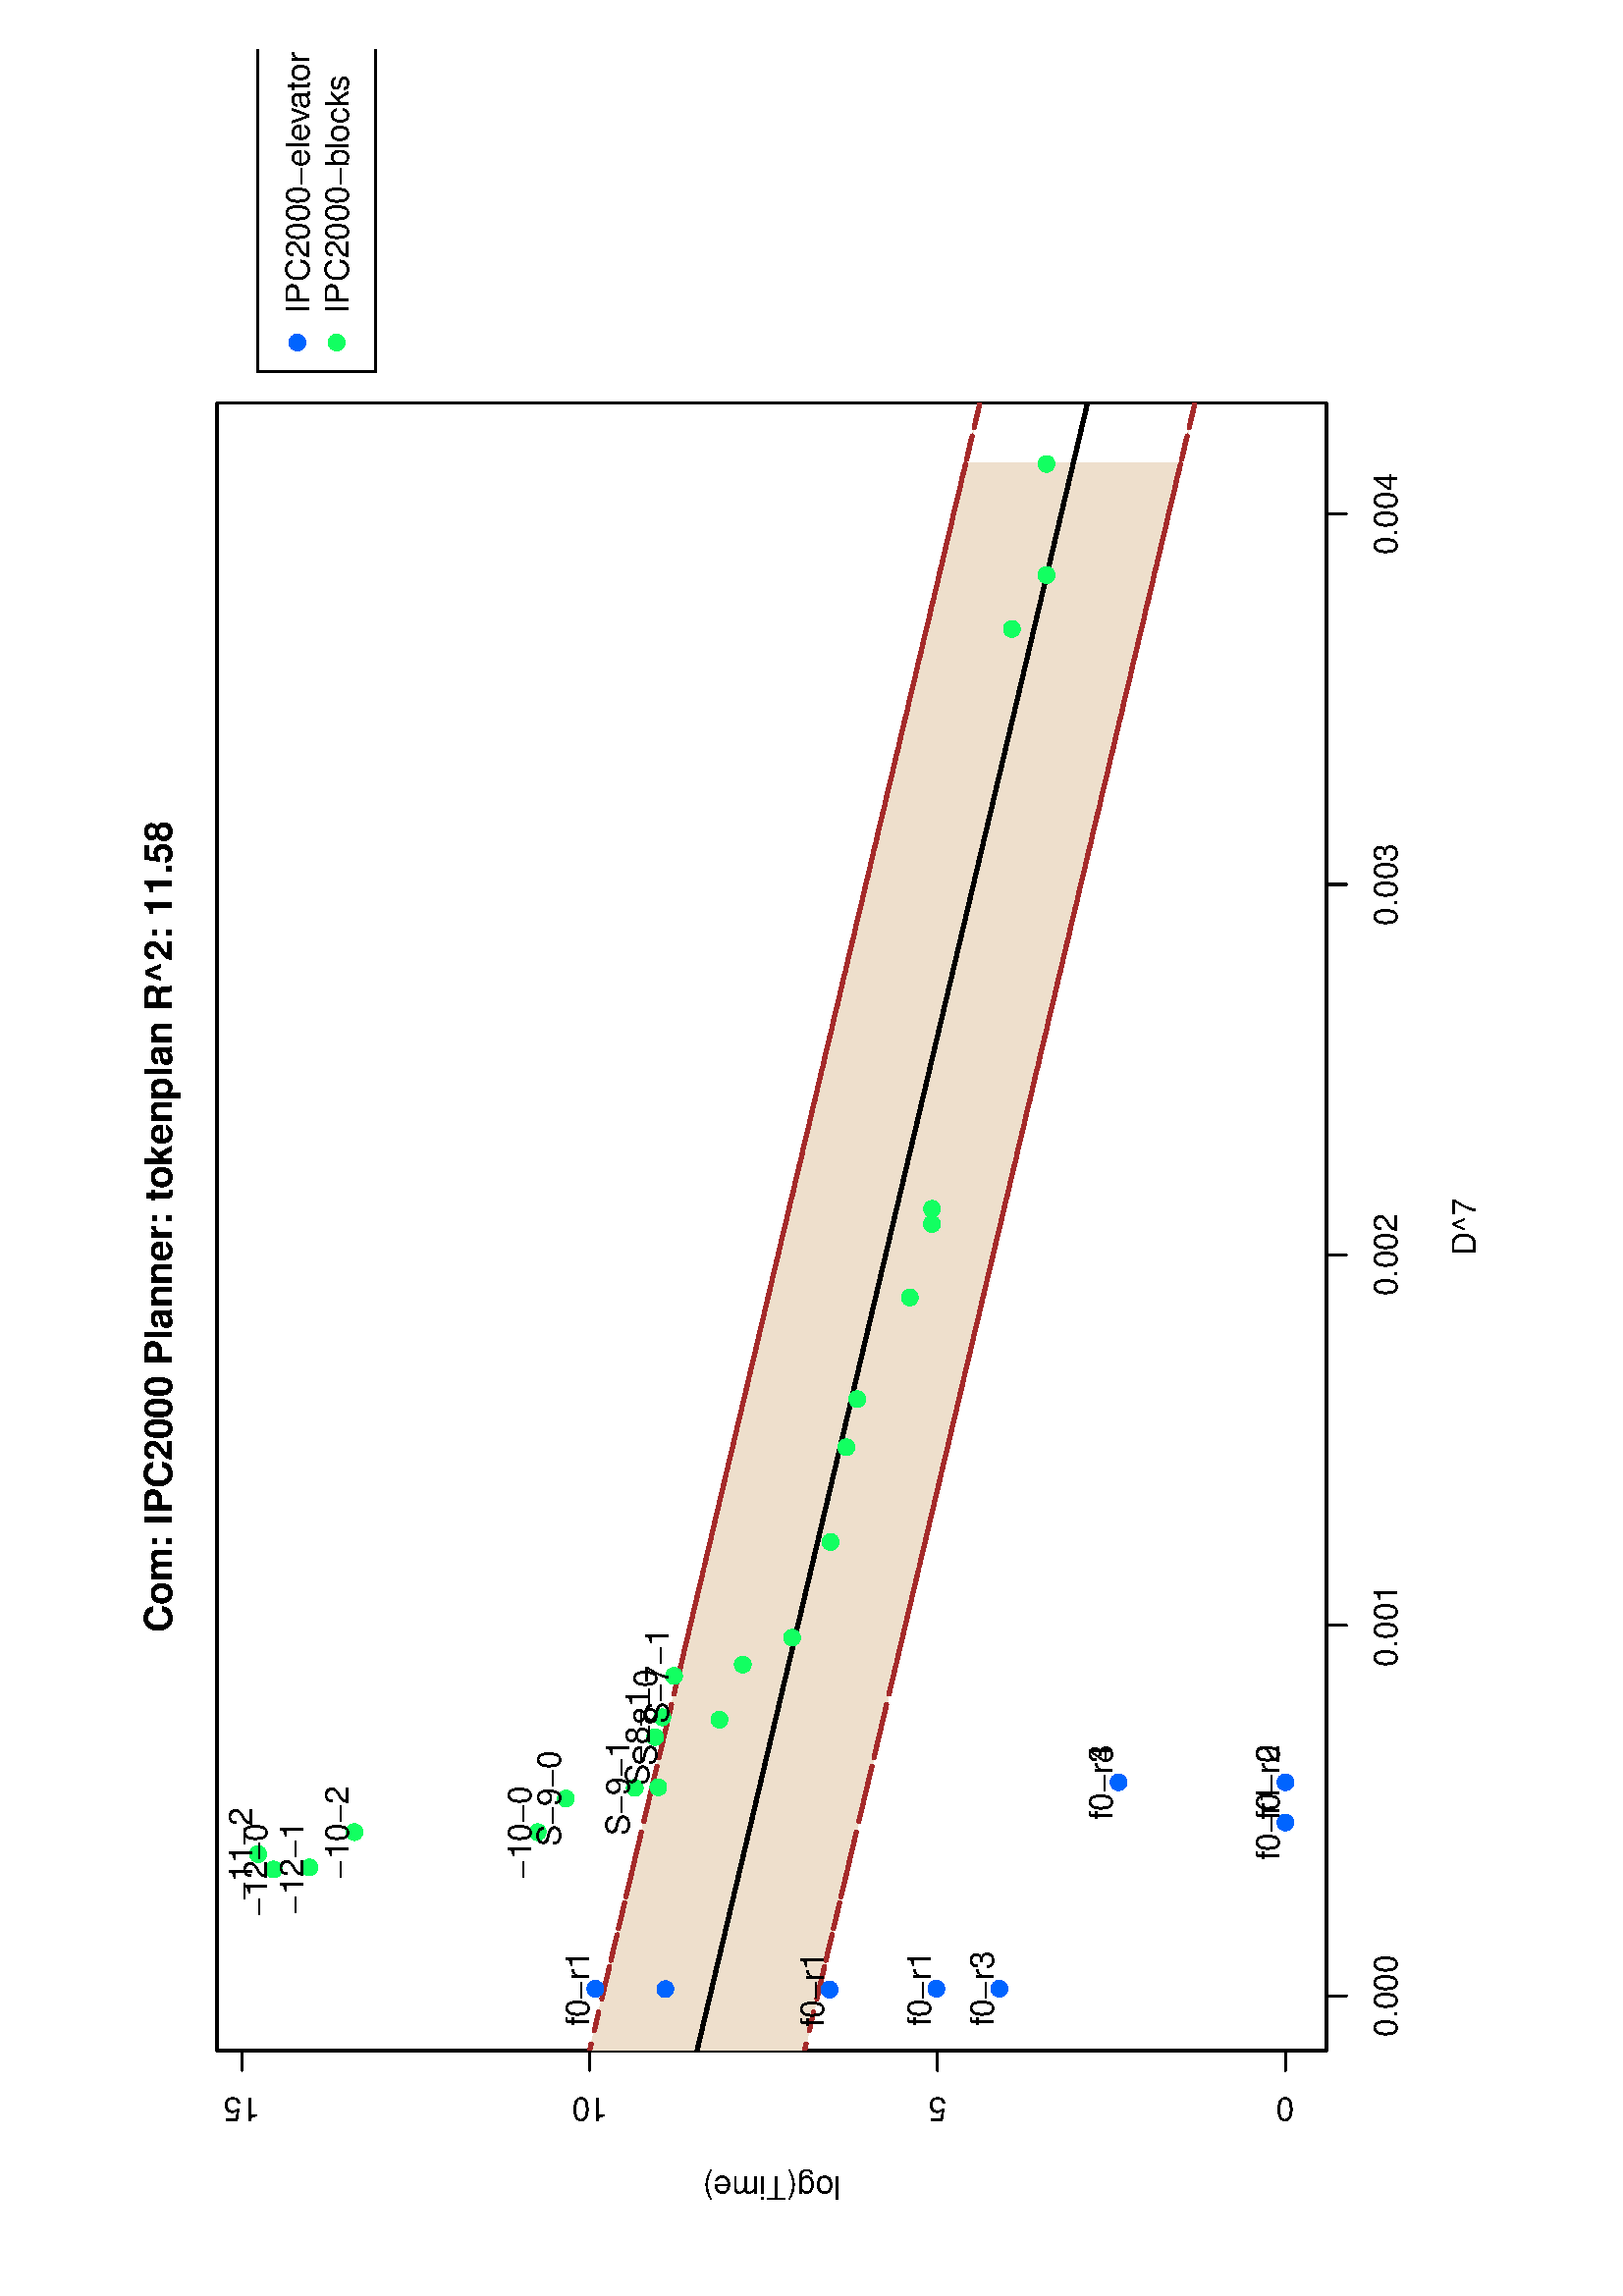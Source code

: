 %!PS-Adobe-3.0
%%DocumentNeededResources: font Helvetica
%%+ font Helvetica-Bold
%%+ font Helvetica-Oblique
%%+ font Helvetica-BoldOblique
%%+ font Symbol
%%DocumentMedia: a4 595 841 0 () ()
%%Pages: (atend)
%%Orientation: Landscape
%%BoundingBox: 37 18 559 824
%%EndComments
%%BeginProlog
/bp  { gs sRGB 595.00 0 translate 90 rotate gs } def
% begin .ps.prolog
/gs  { gsave } bind def
/gr  { grestore } bind def
/ep  { showpage gr gr } bind def
/m   { moveto } bind def
/l  { rlineto } bind def
/np  { newpath } bind def
/cp  { closepath } bind def
/f   { fill } bind def
/o   { stroke } bind def
/c   { newpath 0 360 arc } bind def
/r   { 4 2 roll moveto 1 copy 3 -1 roll exch 0 exch rlineto 0 rlineto -1 mul 0 exch rlineto closepath } bind def
/p1  { stroke } bind def
/p2  { gsave bg fill grestore newpath } bind def
/p3  { gsave bg fill grestore stroke } bind def
/p6  { gsave bg eofill grestore newpath } bind def
/p7  { gsave bg eofill grestore stroke } bind def
/t   { 5 -2 roll moveto gsave rotate
       1 index stringwidth pop
       mul neg 0 rmoveto show grestore } bind def
/ta  { 4 -2 roll moveto gsave rotate show } bind def
/tb  { 2 -1 roll 0 rmoveto show } bind def
/cl  { grestore gsave newpath 3 index 3 index moveto 1 index
       4 -1 roll lineto  exch 1 index lineto lineto
       closepath clip newpath } bind def
/rgb { setrgbcolor } bind def
/s   { scalefont setfont } bind def
% end   .ps.prolog
/sRGB { [ /CIEBasedABC
          << /DecodeLMN
               [ { dup 0.039 le
                        {12.923 div}
                        {0.055 add 1.055 div 2.4 exp }
                     ifelse
                 } bind dup dup
               ]
             /MatrixLMN [0.412 0.213 0.019
                         0.358 0.715 0.119
                         0.18 0.072 0.95]
             /WhitePoint [0.951 1.0 1.089]
           >>
         ] setcolorspace } bind def
/srgb { setcolor } bind def
%%IncludeResource: font Helvetica
/Helvetica findfont
dup length dict begin
  {1 index /FID ne {def} {pop pop} ifelse} forall
  /Encoding ISOLatin1Encoding def
  currentdict
  end
/Font1 exch definefont pop
%%IncludeResource: font Helvetica-Bold
/Helvetica-Bold findfont
dup length dict begin
  {1 index /FID ne {def} {pop pop} ifelse} forall
  /Encoding ISOLatin1Encoding def
  currentdict
  end
/Font2 exch definefont pop
%%IncludeResource: font Helvetica-Oblique
/Helvetica-Oblique findfont
dup length dict begin
  {1 index /FID ne {def} {pop pop} ifelse} forall
  /Encoding ISOLatin1Encoding def
  currentdict
  end
/Font3 exch definefont pop
%%IncludeResource: font Helvetica-BoldOblique
/Helvetica-BoldOblique findfont
dup length dict begin
  {1 index /FID ne {def} {pop pop} ifelse} forall
  /Encoding ISOLatin1Encoding def
  currentdict
  end
/Font4 exch definefont pop
%%IncludeResource: font Symbol
/Symbol findfont
dup length dict begin
  {1 index /FID ne {def} {pop pop} ifelse} forall
  currentdict
  end
/Font5 exch definefont pop
%%EndProlog
%%Page: 1 1
bp
18.00 36.64 823.89 558.64 cl
0 0 0 srgb
0.75 setlinewidth
[] 0 setdash
1 setlinecap
1 setlinejoin
10.00 setmiterlimit
np
110.08 108.64 m
543.46 0 l
o
np
110.08 108.64 m
0 -7.20 l
o
np
245.94 108.64 m
0 -7.20 l
o
np
381.81 108.64 m
0 -7.20 l
o
np
517.67 108.64 m
0 -7.20 l
o
np
653.54 108.64 m
0 -7.20 l
o
/Font1 findfont 12 s
110.08 82.72 (0.000) .5 0 t
245.94 82.72 (0.001) .5 0 t
381.81 82.72 (0.002) .5 0 t
517.67 82.72 (0.003) .5 0 t
653.54 82.72 (0.004) .5 0 t
np
90.00 123.70 m
0 382.61 l
o
np
90.00 123.70 m
-7.20 0 l
o
np
90.00 251.24 m
-7.20 0 l
o
np
90.00 378.78 m
-7.20 0 l
o
np
90.00 506.31 m
-7.20 0 l
o
72.72 123.70 (0) .5 90 t
72.72 251.24 (5) .5 90 t
72.72 378.78 (10) .5 90 t
72.72 506.31 (15) .5 90 t
np
90.00 108.64 m
604.29 0 l
0 406.80 l
-604.29 0 l
0 -406.80 l
o
18.00 36.64 823.89 558.64 cl
/Font2 findfont 14 s
0 0 0 srgb
392.14 532.01 (Com: IPC2000 Planner: tokenplan R^2: 11.58) .5 0 t
/Font1 findfont 12 s
392.14 53.92 (D^7) .5 0 t
43.92 312.04 (log\(Time\)) .5 90 t
90.00 108.64 694.29 515.44 cl
/bg { 0.933 0.875 0.8 srgb } def
np
 18.00 317.06 m
33.83 -8.01 l
19.77 -4.69 l
40.78 -9.66 l
-94.38 22.36 l
0 0 l
152.11 -36.04 l
-8.05 1.91 l
-5.62 1.33 l
0.73 -0.17 l
454.19 -107.62 l
19.77 -4.68 l
40.78 -9.66 l
-278.77 66.05 l
5.56 -1.32 l
-32.51 7.70 l
-37.27 8.83 l
-17.65 4.18 l
-34.75 8.24 l
-35.10 8.32 l
-14.02 3.32 l
4.13 -0.98 l
-19.31 4.58 l
-7.25 1.71 l
6.38 -1.51 l
-28.92 6.85 l
3.93 -0.93 l
0.21 -0.05 l
-74.03 17.54 l
0.13 -0.03 l
75.73 -17.94 l
-14.74 3.49 l
-60.96 14.44 l
0 0.01 l
-0.32 0.07 l
617.26 -146.25 l
-8.06 1.91 l
-5.62 1.33 l
0.73 -0.18 l
107.20 -25.39 l
0 0 l
-22.94 5.43 l
-14.02 3.32 l
4.12 -0.97 l
-19.31 4.57 l
-7.24 1.72 l
6.38 -1.51 l
-28.92 6.85 l
3.92 -0.93 l
0.22 -0.05 l
-74.03 17.54 l
0.13 -0.03 l
75.72 -17.94 l
-14.74 3.49 l
-60.95 14.44 l
-0.01 0 l
0 78.83 l
0.01 0 l
60.95 -14.44 l
14.74 -3.49 l
-75.72 17.94 l
-0.13 0.03 l
74.03 -17.54 l
-0.22 0.05 l
-3.92 0.93 l
28.92 -6.85 l
-6.38 1.51 l
7.24 -1.72 l
19.31 -4.57 l
-4.12 0.97 l
14.02 -3.32 l
22.94 -5.43 l
0 0 l
-107.20 25.40 l
-0.73 0.17 l
5.62 -1.33 l
8.06 -1.91 l
-617.26 146.25 l
0.32 -0.07 l
0 0 l
60.96 -14.45 l
14.74 -3.49 l
-75.73 17.94 l
-0.13 0.03 l
74.03 -17.54 l
-0.21 0.05 l
-3.93 0.93 l
28.92 -6.85 l
-6.38 1.51 l
7.25 -1.71 l
19.31 -4.58 l
-4.13 0.98 l
14.02 -3.32 l
35.10 -8.32 l
34.75 -8.23 l
17.65 -4.19 l
37.27 -8.83 l
32.51 -7.70 l
-5.56 1.32 l
278.77 -66.05 l
631.13 250.62 lineto
-19.77 4.68 l
-454.19 107.62 l
-0.73 0.17 l
5.62 -1.33 l
8.05 -1.91 l
-152.11 36.04 l
0 0 l
94.38 -22.36 l
-40.78 9.66 l
-19.77 4.69 l
-33.83 8.01 l
cp p2
0 0 0 srgb
1.50 setlinewidth
[] 0 setdash
1 setlinecap
1 setlinejoin
10.00 setmiterlimit
np
18.00 356.48 m
33.83 -8.02 l
19.77 -4.68 l
40.78 -9.66 l
-94.38 22.36 l
o
np
18.00 356.48 m
152.11 -36.04 l
-8.05 1.91 l
-5.62 1.33 l
0.73 -0.18 l
454.19 -107.61 l
19.77 -4.69 l
40.78 -9.66 l
-278.77 66.05 l
5.56 -1.31 l
-32.51 7.70 l
-37.27 8.83 l
-17.65 4.18 l
-34.75 8.23 l
-35.10 8.32 l
-14.02 3.32 l
4.13 -0.97 l
-19.31 4.57 l
-7.25 1.72 l
6.38 -1.51 l
-28.92 6.85 l
3.93 -0.93 l
0.21 -0.05 l
-74.03 17.54 l
0.13 -0.03 l
75.73 -17.95 l
-14.74 3.50 l
-60.96 14.44 l
0 0 l
-0.32 0.08 l
617.26 -146.26 l
-8.06 1.91 l
-5.62 1.33 l
0.73 -0.17 l
107.20 -25.40 l
o
np
823.89 165.53 m
-22.94 5.44 l
-14.02 3.32 l
4.12 -0.98 l
-19.31 4.58 l
-7.24 1.71 l
6.38 -1.51 l
-28.92 6.85 l
3.92 -0.93 l
0.22 -0.05 l
-74.03 17.54 l
0.13 -0.03 l
75.72 -17.94 l
-14.74 3.49 l
-60.95 14.45 l
-0.01 0 l
o
0.647 0.165 0.165 srgb
1.50 setlinewidth
[ 4.50 7.50] 0 setdash
np
18.00 395.89 m
33.83 -8.01 l
19.77 -4.69 l
40.78 -9.66 l
-94.38 22.36 l
o
np
18.00 395.89 m
152.11 -36.04 l
-8.05 1.91 l
-5.62 1.33 l
0.73 -0.17 l
454.19 -107.62 l
19.77 -4.68 l
40.78 -9.66 l
-278.77 66.05 l
5.56 -1.32 l
-32.51 7.70 l
-37.27 8.83 l
-17.65 4.19 l
-34.75 8.23 l
-35.10 8.32 l
-14.02 3.32 l
4.13 -0.98 l
-19.31 4.58 l
-7.25 1.71 l
6.38 -1.51 l
-28.92 6.85 l
3.93 -0.93 l
0.21 -0.05 l
-74.03 17.54 l
0.13 -0.03 l
75.73 -17.94 l
-14.74 3.49 l
-60.96 14.45 l
0 0 l
-0.32 0.07 l
617.26 -146.25 l
-8.06 1.91 l
-5.62 1.33 l
0.73 -0.17 l
107.20 -25.40 l
o
np
823.89 204.95 m
-22.94 5.43 l
-14.02 3.32 l
4.12 -0.97 l
-19.31 4.57 l
-7.24 1.72 l
6.38 -1.51 l
-28.92 6.85 l
3.92 -0.93 l
0.22 -0.05 l
-74.03 17.54 l
0.13 -0.03 l
75.72 -17.94 l
-14.74 3.49 l
-60.95 14.44 l
-0.01 0 l
o
np
18.00 317.06 m
33.83 -8.01 l
19.77 -4.69 l
40.78 -9.66 l
-94.38 22.36 l
o
np
18.00 317.06 m
152.11 -36.04 l
-8.05 1.91 l
-5.62 1.33 l
0.73 -0.17 l
454.19 -107.62 l
19.77 -4.68 l
40.78 -9.66 l
-278.77 66.05 l
5.56 -1.32 l
-32.51 7.70 l
-37.27 8.83 l
-17.65 4.18 l
-34.75 8.24 l
-35.10 8.32 l
-14.02 3.32 l
4.13 -0.98 l
-19.31 4.58 l
-7.25 1.71 l
6.38 -1.51 l
-28.92 6.85 l
3.93 -0.93 l
0.21 -0.05 l
-74.03 17.54 l
0.13 -0.03 l
75.73 -17.94 l
-14.74 3.49 l
-60.96 14.44 l
0 0.01 l
-0.32 0.07 l
617.26 -146.25 l
-8.06 1.91 l
-5.62 1.33 l
0.73 -0.18 l
107.20 -25.39 l
o
np
823.89 126.12 m
-22.94 5.43 l
-14.02 3.32 l
4.12 -0.97 l
-19.31 4.57 l
-7.24 1.72 l
6.38 -1.51 l
-28.92 6.85 l
3.92 -0.93 l
0.22 -0.05 l
-74.03 17.54 l
0.13 -0.03 l
75.72 -17.94 l
-14.74 3.49 l
-60.95 14.44 l
-0.01 0 l
o
/bg { 0 1 0.4 srgb } def
0 1 0.4 srgb
0.75 setlinewidth
[] 0 setdash
170.11 397.85 2.70 c p3
170.11 465.07 2.70 c p3
162.06 500.37 2.70 c p3
156.44 494.66 2.70 c p3
157.17 481.57 2.70 c p3
611.36 223.99 2.70 c p3
631.13 211.30 2.70 c p3
671.91 211.30 2.70 c p3
393.14 253.32 2.70 c p3
398.70 253.32 2.70 c p3
366.19 261.40 2.70 c p3
328.92 280.70 2.70 c p3
311.27 284.70 2.70 c p3
276.52 290.47 2.70 c p3
241.42 304.57 2.70 c p3
227.40 347.85 2.70 c p3
231.53 322.66 2.70 c p3
212.22 352.17 2.70 c p3
204.97 354.82 2.70 c p3
211.35 331.20 2.70 c p3
182.43 387.54 2.70 c p3
186.36 362.27 2.70 c p3
186.57 353.64 2.70 c p3
/bg { 0 0.4 1 srgb } def
0 0.4 1 srgb
112.54 351.06 2.70 c p3
112.67 376.73 2.70 c p3
188.40 123.70 2.70 c p3
173.66 123.70 2.70 c p3
188.40 123.70 2.70 c p3
188.40 184.87 2.70 c p3
188.40 184.87 2.70 c p3
112.70 251.68 2.70 c p3
112.70 228.56 2.70 c p3
112.38 290.84 2.70 c p3
18.00 36.64 823.89 558.64 cl
/Font1 findfont 12 s
0 0 0 srgb
227.40 349.91 (S-7-1) .5 0 t
212.22 354.24 (S-8-0) .5 0 t
204.97 356.89 (S-8-1) .5 0 t
182.43 389.61 (S-9-0) .5 0 t
186.36 364.34 (S-9-1) .5 0 t
112.67 378.86 (f0-r1) .5 0 t
188.40 125.83 (f0-r0) .5 0 t
173.66 125.83 (f0-r1) .5 0 t
188.40 125.83 (f0-r2) .5 0 t
188.40 186.99 (f0-r3) .5 0 t
188.40 186.99 (f0-r4) .5 0 t
112.70 253.80 (f0-r1) .5 0 t
112.70 230.68 (f0-r3) .5 0 t
112.38 292.96 (f0-r1) .5 0 t
170.11 400.12 (-10-0) .5 0 t
170.11 467.35 (-10-2) .5 0 t
162.06 502.53 (-11-2) .5 0 t
156.44 496.93 (-12-0) .5 0 t
157.17 483.73 (-12-1) .5 0 t
0.75 setlinewidth
[] 0 setdash
1 setlinecap
1 setlinejoin
10.00 setmiterlimit
705.62 500.37 122.72 -43.20 r p1
/bg { 0 0.4 1 srgb } def
0 0.4 1 srgb
716.42 485.97 2.70 c p3
/bg { 0 1 0.4 srgb } def
0 1 0.4 srgb
716.42 471.57 2.70 c p3
0 0 0 srgb
727.22 481.66 (IPC2000-ele) 0 ta
-0.360 (v) tb
-0.300 (ator) tb gr
727.22 467.26 (IPC2000-b) 0 ta
-0.240 (locks) tb gr
ep
%%Trailer
%%Pages: 1
%%EOF
